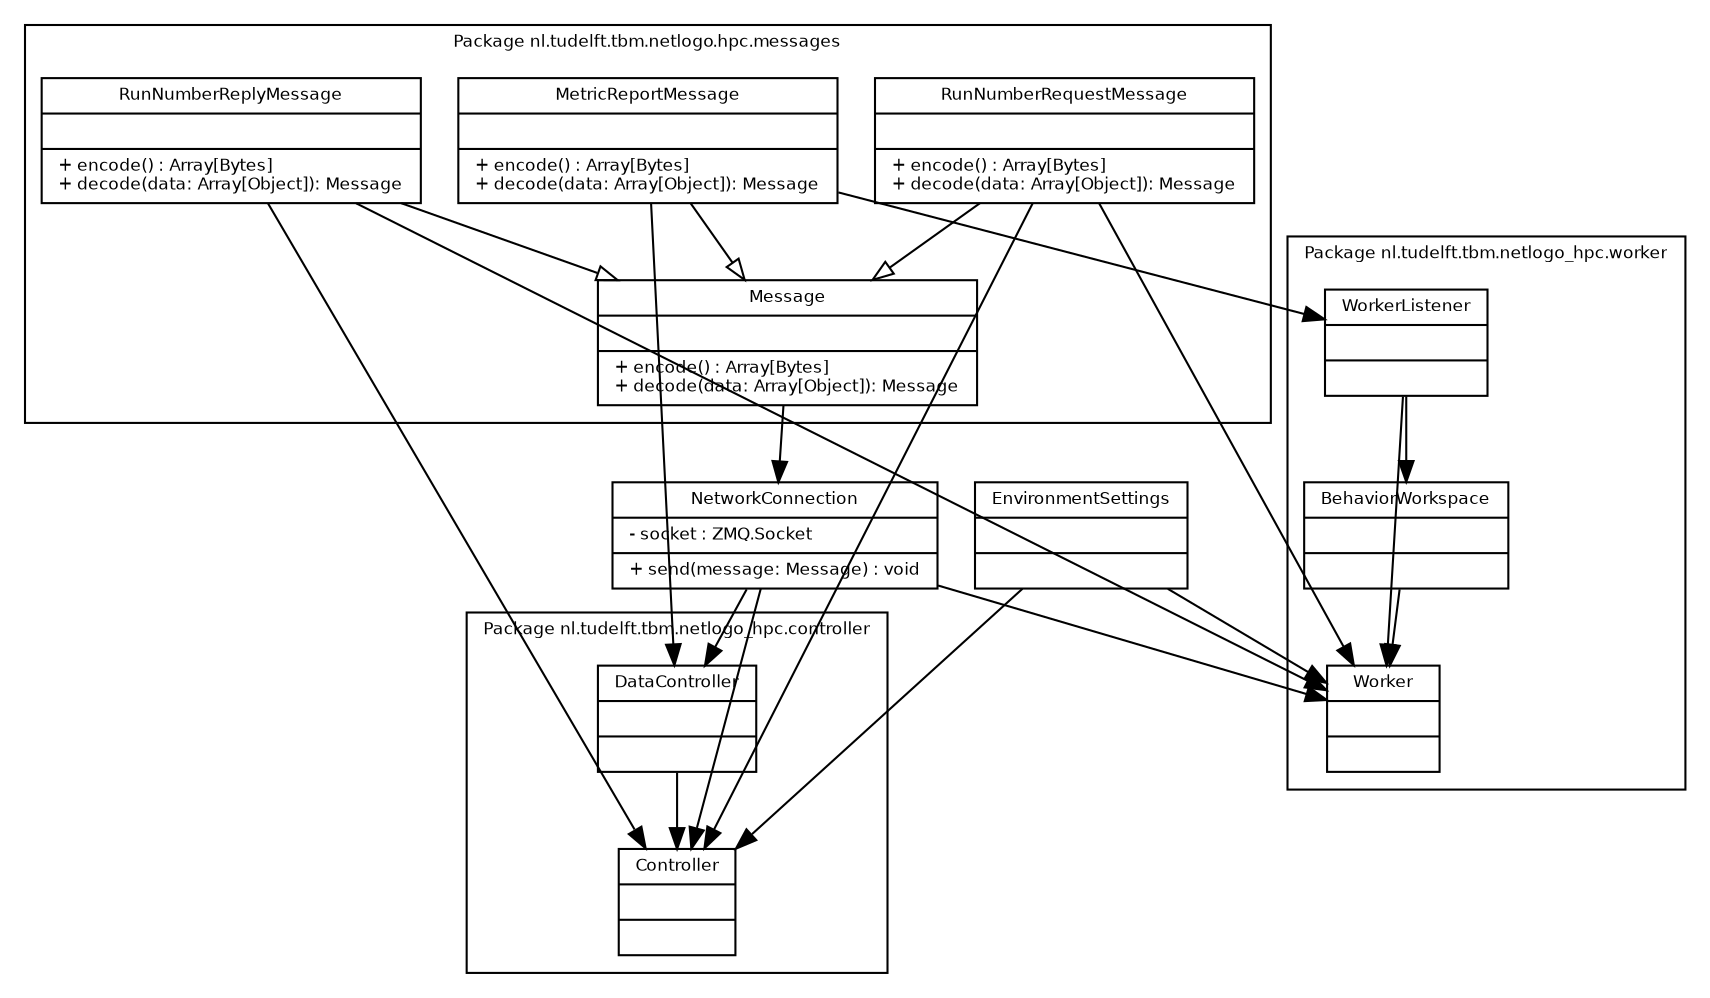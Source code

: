 digraph clusterMainPackage {
	fontname = "Bitstream Vera Sans"
	fontsize = 8

	splines=line;

	node [
		fontname = "Bitstream Vera Sans"
		fontsize = 8
		shape = "record"
	]

	edge [
		fontname = "Bitstream Vera Sans"
		fontsize = 8
	]

	NetworkConnection [
		label = "{NetworkConnection|- socket : ZMQ.Socket\l|+ send(message: Message) : void\l}"
	]

	EnvironmentSettings [
		label = "{EnvironmentSettings||\l}"
	]

	subgraph clusterControllerPackage {
		label = "Package nl.tudelft.tbm.netlogo_hpc.controller"
		Controller [
			label = "{Controller||\l}"
		]

		DataController [
			label = "{DataController||\l}"
		]
	}

	subgraph clusterWorkerPackage {
		label = "Package nl.tudelft.tbm.netlogo_hpc.worker"

		Worker [
			label = "{Worker||\l}"
		]

		WorkerListener [
			label = "{WorkerListener||\l}"
		]

		BehaviorWorkspace [
			label = "{BehaviorWorkspace||\l}"
		]

	}

	subgraph clusterMessagePackage {
		label = "Package nl.tudelft.tbm.netlogo.hpc.messages"

		Message [
			label = "{Message||+ encode() : Array[Bytes]\l+ decode(data: Array[Object]): Message\l}"
		]

		MetricReportMessage [
			label = "{MetricReportMessage||+ encode() : Array[Bytes]\l+ decode(data: Array[Object]): Message\l}"
		]

		RunNumberRequestMessage [
			label = "{RunNumberRequestMessage||+ encode() : Array[Bytes]\l+ decode(data: Array[Object]): Message\l}"
		]

		RunNumberReplyMessage [
			label = "{RunNumberReplyMessage||+ encode() : Array[Bytes]\l+ decode(data: Array[Object]): Message\l}"
		]
	}

	Message -> NetworkConnection

	EnvironmentSettings -> Controller
	NetworkConnection -> Controller
	RunNumberRequestMessage -> Controller
	RunNumberReplyMessage -> Controller

	DataController -> Controller

	NetworkConnection -> DataController
	MetricReportMessage -> DataController

	EnvironmentSettings -> Worker
	NetworkConnection -> Worker
	RunNumberRequestMessage -> Worker
	RunNumberReplyMessage -> Worker
	WorkerListener -> Worker
	BehaviorWorkspace -> Worker

	MetricReportMessage -> WorkerListener

	WorkerListener -> BehaviorWorkspace

	edge [
		arrowhead = "empty"
	]
	// interface inheritance
	MetricReportMessage -> Message
	RunNumberRequestMessage -> Message
	RunNumberReplyMessage -> Message
}
